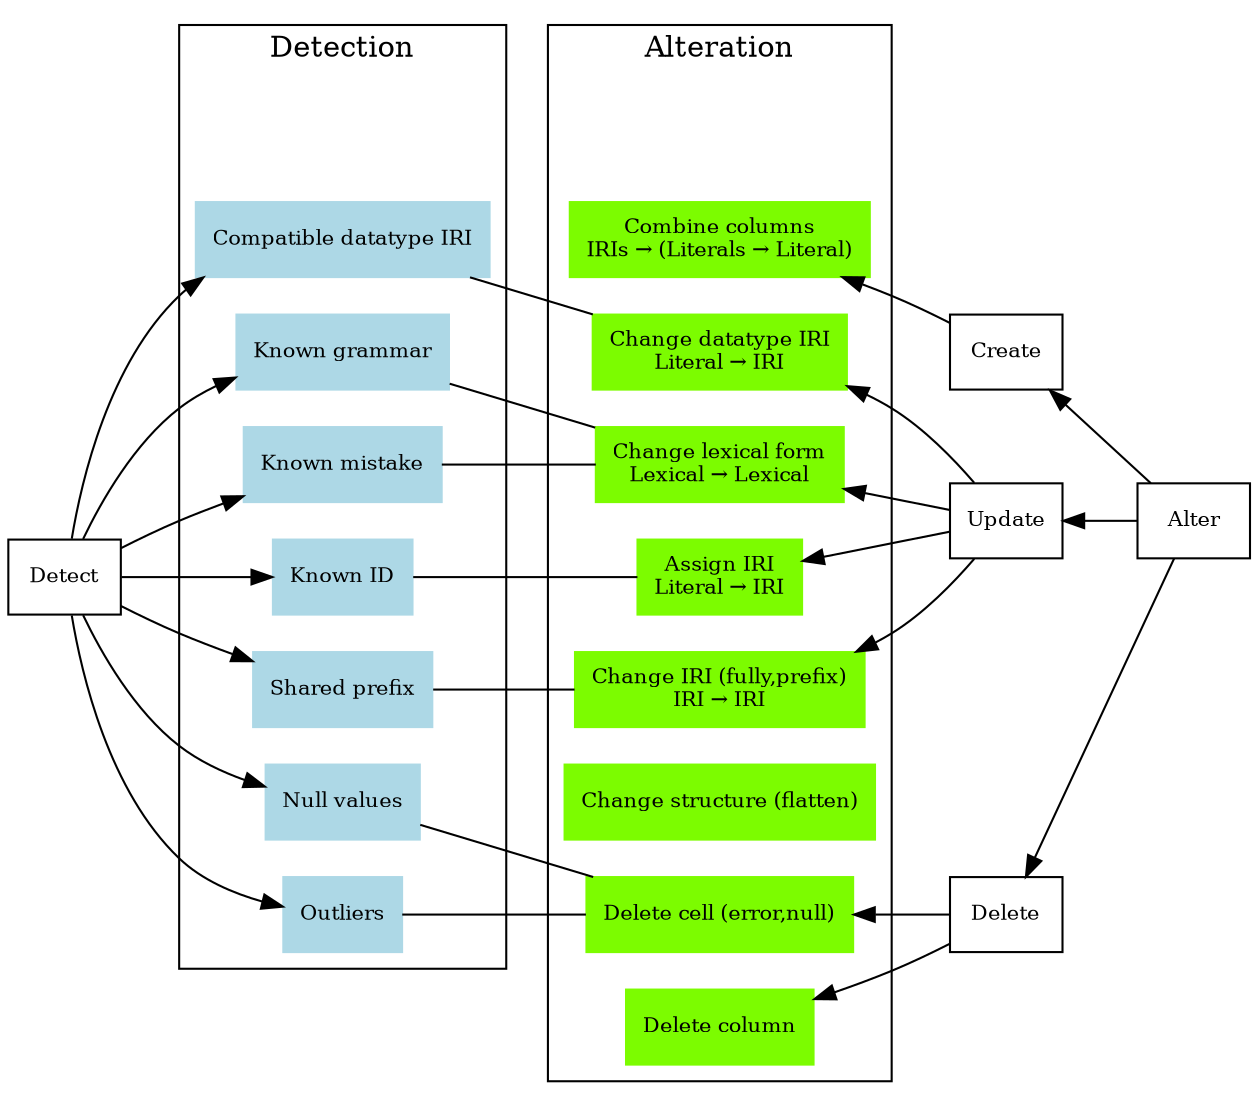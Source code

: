 digraph data_transformation {
  rankdir=LR;
  node [fontsize=10.0,shape=rect];

  {
    rank=same;
    r1 [style=invisible];
    n1 [label=<Detect>];
  }

  subgraph cluster0 {
    label=<Detection>;
    rank=same;
    r2 [style=invisible];
    node [color=lightblue,style=filled];
    n11 [label=<Compatible datatype IRI>];
    n12 [label=<Known grammar>];
    n13 [label=<Known mistake>];
    n14 [label=<Known ID>];
    n15 [label=<Shared prefix>];
    n16 [label=<Null values>];
    n17 [label=<Outliers>];
  }

  subgraph cluster1 {
    label=<Alteration>;
    rank=same;
    r3 [style=invisible];
    node [color=lawngreen,style=filled];
    n211 [label=<Combine columns<BR/>IRIs → (Literals → Literal)>];
    n221 [label=<Change datatype IRI<BR/>Literal → IRI>];
    n222 [label=<Change lexical form<BR/>Lexical → Lexical>];
    n223 [label=<Assign IRI<BR/>Literal → IRI>];
    n224 [label=<Change IRI (fully,prefix)<BR/>IRI → IRI>];
    n225 [label=<Change structure (flatten)>];
    n231 [label=<Delete cell (error,null)>];
    n232 [label=<Delete column>];
  }
  
  {
    rank=same;
    r4 [style=invisible];
    n21 [label=<Create>];
    n22 [label=<Update>];
    n23 [label=<Delete>];
  }

  {
    rank=same;
    r5 [style=invisible];
    n2 [label=<Alter>];
  }
  
  {
    edge [arrowhead=none,style=invisible];
    r1 -> r2 -> r3 -> r4 -> r5;
  }

  {
    edge [dir=forward];
    n1 -> n11;
    n1 -> n12;
    n1 -> n13;
    n1 -> n14;
    n1 -> n15;
    n1 -> n16;
    n1 -> n17;
  }
  
  {
    edge [dir=none];
    n11 -> n221;
    n12 -> n222;
    n13 -> n222;
    n14 -> n223;
    n15 -> n224;
    n16 -> n231;
    n17 -> n231;
  }

  {
    edge [dir=back];
    n211 -> n21;
    n221 -> n22;
    n222 -> n22;
    n223 -> n22;
    n224 -> n22;
    n231 -> n23;
    n232 -> n23;

    n21 -> n2;
    n22 -> n2;
    n23 -> n2;
  }
}
